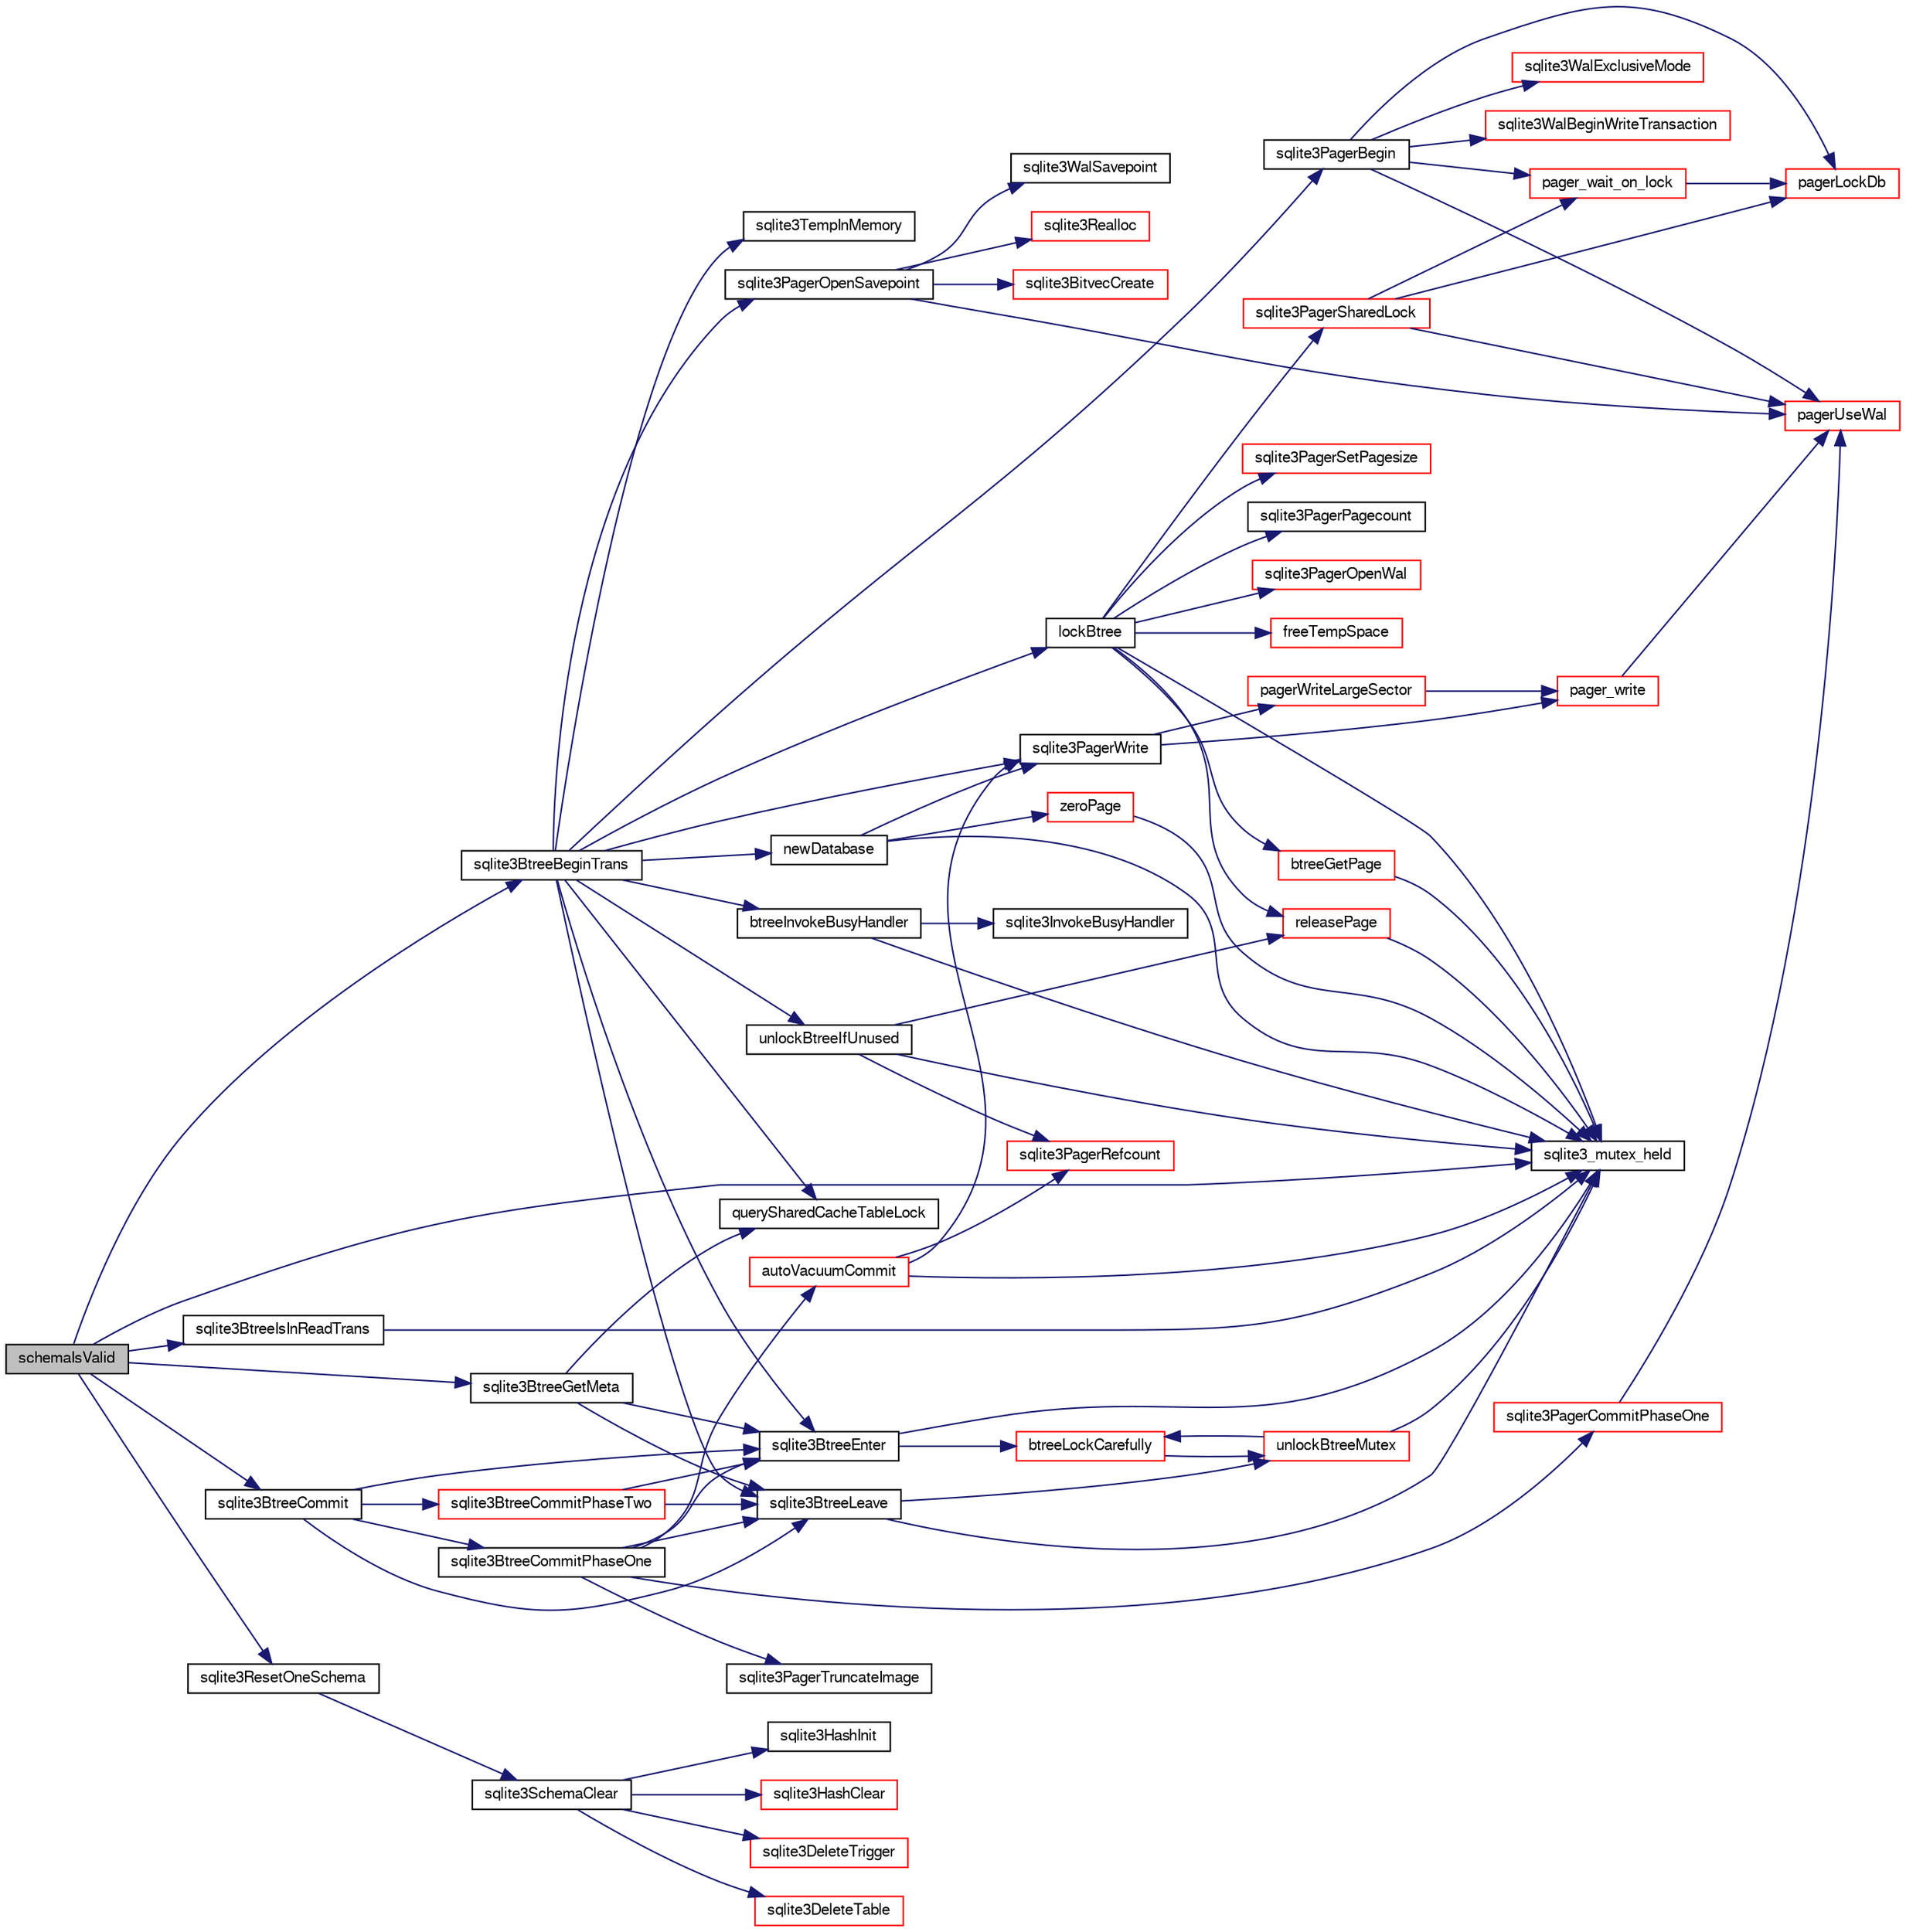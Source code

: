 digraph "schemaIsValid"
{
  edge [fontname="FreeSans",fontsize="10",labelfontname="FreeSans",labelfontsize="10"];
  node [fontname="FreeSans",fontsize="10",shape=record];
  rankdir="LR";
  Node284330 [label="schemaIsValid",height=0.2,width=0.4,color="black", fillcolor="grey75", style="filled", fontcolor="black"];
  Node284330 -> Node284331 [color="midnightblue",fontsize="10",style="solid",fontname="FreeSans"];
  Node284331 [label="sqlite3_mutex_held",height=0.2,width=0.4,color="black", fillcolor="white", style="filled",URL="$sqlite3_8c.html#acf77da68932b6bc163c5e68547ecc3e7"];
  Node284330 -> Node284332 [color="midnightblue",fontsize="10",style="solid",fontname="FreeSans"];
  Node284332 [label="sqlite3BtreeIsInReadTrans",height=0.2,width=0.4,color="black", fillcolor="white", style="filled",URL="$sqlite3_8c.html#a042d03b5e23a171bdb511e326a06b663"];
  Node284332 -> Node284331 [color="midnightblue",fontsize="10",style="solid",fontname="FreeSans"];
  Node284330 -> Node284333 [color="midnightblue",fontsize="10",style="solid",fontname="FreeSans"];
  Node284333 [label="sqlite3BtreeBeginTrans",height=0.2,width=0.4,color="black", fillcolor="white", style="filled",URL="$sqlite3_8c.html#a52d6706df15c67c22aa7d0e290c16bf5"];
  Node284333 -> Node284334 [color="midnightblue",fontsize="10",style="solid",fontname="FreeSans"];
  Node284334 [label="sqlite3BtreeEnter",height=0.2,width=0.4,color="black", fillcolor="white", style="filled",URL="$sqlite3_8c.html#afa05d700ca373993fe6b0525b867feff"];
  Node284334 -> Node284331 [color="midnightblue",fontsize="10",style="solid",fontname="FreeSans"];
  Node284334 -> Node284335 [color="midnightblue",fontsize="10",style="solid",fontname="FreeSans"];
  Node284335 [label="btreeLockCarefully",height=0.2,width=0.4,color="red", fillcolor="white", style="filled",URL="$sqlite3_8c.html#a796746b1c1e4d6926960636bd74c79d7"];
  Node284335 -> Node284337 [color="midnightblue",fontsize="10",style="solid",fontname="FreeSans"];
  Node284337 [label="unlockBtreeMutex",height=0.2,width=0.4,color="red", fillcolor="white", style="filled",URL="$sqlite3_8c.html#a29bc7d1c753dfa2af9fb296b7dc19a4a"];
  Node284337 -> Node284331 [color="midnightblue",fontsize="10",style="solid",fontname="FreeSans"];
  Node284337 -> Node284335 [color="midnightblue",fontsize="10",style="solid",fontname="FreeSans"];
  Node284333 -> Node284342 [color="midnightblue",fontsize="10",style="solid",fontname="FreeSans"];
  Node284342 [label="querySharedCacheTableLock",height=0.2,width=0.4,color="black", fillcolor="white", style="filled",URL="$sqlite3_8c.html#a248343a0d79235a90b955d801713d243"];
  Node284333 -> Node284343 [color="midnightblue",fontsize="10",style="solid",fontname="FreeSans"];
  Node284343 [label="lockBtree",height=0.2,width=0.4,color="black", fillcolor="white", style="filled",URL="$sqlite3_8c.html#a5b808194d3178be15705a420265cee9d"];
  Node284343 -> Node284331 [color="midnightblue",fontsize="10",style="solid",fontname="FreeSans"];
  Node284343 -> Node284344 [color="midnightblue",fontsize="10",style="solid",fontname="FreeSans"];
  Node284344 [label="sqlite3PagerSharedLock",height=0.2,width=0.4,color="red", fillcolor="white", style="filled",URL="$sqlite3_8c.html#a58c197b629fb6eaacf96c7add57c70df"];
  Node284344 -> Node284346 [color="midnightblue",fontsize="10",style="solid",fontname="FreeSans"];
  Node284346 [label="pagerUseWal",height=0.2,width=0.4,color="red", fillcolor="white", style="filled",URL="$sqlite3_8c.html#a31def80bfe1de9284d635ba190a5eb68"];
  Node284344 -> Node284625 [color="midnightblue",fontsize="10",style="solid",fontname="FreeSans"];
  Node284625 [label="pager_wait_on_lock",height=0.2,width=0.4,color="red", fillcolor="white", style="filled",URL="$sqlite3_8c.html#a181fa0432ae1cc12a783f8a11ea2021f"];
  Node284625 -> Node284626 [color="midnightblue",fontsize="10",style="solid",fontname="FreeSans"];
  Node284626 [label="pagerLockDb",height=0.2,width=0.4,color="red", fillcolor="white", style="filled",URL="$sqlite3_8c.html#a667bdac69bf20203e45cd8e899790bcc"];
  Node284344 -> Node284626 [color="midnightblue",fontsize="10",style="solid",fontname="FreeSans"];
  Node284343 -> Node284784 [color="midnightblue",fontsize="10",style="solid",fontname="FreeSans"];
  Node284784 [label="btreeGetPage",height=0.2,width=0.4,color="red", fillcolor="white", style="filled",URL="$sqlite3_8c.html#ac59679e30ceb0190614fbd19a7feb6de"];
  Node284784 -> Node284331 [color="midnightblue",fontsize="10",style="solid",fontname="FreeSans"];
  Node284343 -> Node284786 [color="midnightblue",fontsize="10",style="solid",fontname="FreeSans"];
  Node284786 [label="sqlite3PagerPagecount",height=0.2,width=0.4,color="black", fillcolor="white", style="filled",URL="$sqlite3_8c.html#ae82aaf561ce61faa15d4e228c45c3311"];
  Node284343 -> Node284762 [color="midnightblue",fontsize="10",style="solid",fontname="FreeSans"];
  Node284762 [label="sqlite3PagerOpenWal",height=0.2,width=0.4,color="red", fillcolor="white", style="filled",URL="$sqlite3_8c.html#a5e4116ab2def31c2c36e557fc6811d0d"];
  Node284343 -> Node284787 [color="midnightblue",fontsize="10",style="solid",fontname="FreeSans"];
  Node284787 [label="releasePage",height=0.2,width=0.4,color="red", fillcolor="white", style="filled",URL="$sqlite3_8c.html#a92c6fb14f9bcf117440c35116c26d6c4"];
  Node284787 -> Node284331 [color="midnightblue",fontsize="10",style="solid",fontname="FreeSans"];
  Node284343 -> Node284788 [color="midnightblue",fontsize="10",style="solid",fontname="FreeSans"];
  Node284788 [label="freeTempSpace",height=0.2,width=0.4,color="red", fillcolor="white", style="filled",URL="$sqlite3_8c.html#aec277d601edd310860ca5a81c99ed411"];
  Node284343 -> Node284651 [color="midnightblue",fontsize="10",style="solid",fontname="FreeSans"];
  Node284651 [label="sqlite3PagerSetPagesize",height=0.2,width=0.4,color="red", fillcolor="white", style="filled",URL="$sqlite3_8c.html#ab668348d5dcc0382c247c74b6358f16e"];
  Node284333 -> Node284789 [color="midnightblue",fontsize="10",style="solid",fontname="FreeSans"];
  Node284789 [label="sqlite3PagerBegin",height=0.2,width=0.4,color="black", fillcolor="white", style="filled",URL="$sqlite3_8c.html#a693d0ab5cecd4a8001da6fa21f44d99e"];
  Node284789 -> Node284346 [color="midnightblue",fontsize="10",style="solid",fontname="FreeSans"];
  Node284789 -> Node284740 [color="midnightblue",fontsize="10",style="solid",fontname="FreeSans"];
  Node284740 [label="sqlite3WalExclusiveMode",height=0.2,width=0.4,color="red", fillcolor="white", style="filled",URL="$sqlite3_8c.html#a1ca342ad565c5ae8dd3685e3aa0b731e"];
  Node284789 -> Node284626 [color="midnightblue",fontsize="10",style="solid",fontname="FreeSans"];
  Node284789 -> Node284790 [color="midnightblue",fontsize="10",style="solid",fontname="FreeSans"];
  Node284790 [label="sqlite3WalBeginWriteTransaction",height=0.2,width=0.4,color="red", fillcolor="white", style="filled",URL="$sqlite3_8c.html#a20c2ba1dcfe4c635dd2946f25af7a9f8"];
  Node284789 -> Node284625 [color="midnightblue",fontsize="10",style="solid",fontname="FreeSans"];
  Node284333 -> Node284791 [color="midnightblue",fontsize="10",style="solid",fontname="FreeSans"];
  Node284791 [label="sqlite3TempInMemory",height=0.2,width=0.4,color="black", fillcolor="white", style="filled",URL="$sqlite3_8c.html#a458449cdb4a6ca29650deb8af285a511"];
  Node284333 -> Node284792 [color="midnightblue",fontsize="10",style="solid",fontname="FreeSans"];
  Node284792 [label="newDatabase",height=0.2,width=0.4,color="black", fillcolor="white", style="filled",URL="$sqlite3_8c.html#a974c792d17dab330807b588197cae229"];
  Node284792 -> Node284331 [color="midnightblue",fontsize="10",style="solid",fontname="FreeSans"];
  Node284792 -> Node284684 [color="midnightblue",fontsize="10",style="solid",fontname="FreeSans"];
  Node284684 [label="sqlite3PagerWrite",height=0.2,width=0.4,color="black", fillcolor="white", style="filled",URL="$sqlite3_8c.html#ad4b8aee028ee99575b0748b299e04ed0"];
  Node284684 -> Node284685 [color="midnightblue",fontsize="10",style="solid",fontname="FreeSans"];
  Node284685 [label="pagerWriteLargeSector",height=0.2,width=0.4,color="red", fillcolor="white", style="filled",URL="$sqlite3_8c.html#a06334f0cc1c2dc95ffe29c2359928b92"];
  Node284685 -> Node284686 [color="midnightblue",fontsize="10",style="solid",fontname="FreeSans"];
  Node284686 [label="pager_write",height=0.2,width=0.4,color="red", fillcolor="white", style="filled",URL="$sqlite3_8c.html#aa5dbf1a9dcccf0aa140b04b81325517f"];
  Node284686 -> Node284346 [color="midnightblue",fontsize="10",style="solid",fontname="FreeSans"];
  Node284684 -> Node284686 [color="midnightblue",fontsize="10",style="solid",fontname="FreeSans"];
  Node284792 -> Node284793 [color="midnightblue",fontsize="10",style="solid",fontname="FreeSans"];
  Node284793 [label="zeroPage",height=0.2,width=0.4,color="red", fillcolor="white", style="filled",URL="$sqlite3_8c.html#a1c974ee71f86cb74370ca21e5e6cdb14"];
  Node284793 -> Node284331 [color="midnightblue",fontsize="10",style="solid",fontname="FreeSans"];
  Node284333 -> Node284795 [color="midnightblue",fontsize="10",style="solid",fontname="FreeSans"];
  Node284795 [label="unlockBtreeIfUnused",height=0.2,width=0.4,color="black", fillcolor="white", style="filled",URL="$sqlite3_8c.html#ada198bfad4d2c61e88bd9317e98cc96c"];
  Node284795 -> Node284331 [color="midnightblue",fontsize="10",style="solid",fontname="FreeSans"];
  Node284795 -> Node284796 [color="midnightblue",fontsize="10",style="solid",fontname="FreeSans"];
  Node284796 [label="sqlite3PagerRefcount",height=0.2,width=0.4,color="red", fillcolor="white", style="filled",URL="$sqlite3_8c.html#a865a3e27288083a9cdfd8de2ba365d80"];
  Node284795 -> Node284787 [color="midnightblue",fontsize="10",style="solid",fontname="FreeSans"];
  Node284333 -> Node284797 [color="midnightblue",fontsize="10",style="solid",fontname="FreeSans"];
  Node284797 [label="btreeInvokeBusyHandler",height=0.2,width=0.4,color="black", fillcolor="white", style="filled",URL="$sqlite3_8c.html#a15058f7fc35aedcd18a3fc5067c10b9c"];
  Node284797 -> Node284331 [color="midnightblue",fontsize="10",style="solid",fontname="FreeSans"];
  Node284797 -> Node284798 [color="midnightblue",fontsize="10",style="solid",fontname="FreeSans"];
  Node284798 [label="sqlite3InvokeBusyHandler",height=0.2,width=0.4,color="black", fillcolor="white", style="filled",URL="$sqlite3_8c.html#a1b5b1c39ca97eec9295a3faa911abe0e"];
  Node284333 -> Node284684 [color="midnightblue",fontsize="10",style="solid",fontname="FreeSans"];
  Node284333 -> Node284799 [color="midnightblue",fontsize="10",style="solid",fontname="FreeSans"];
  Node284799 [label="sqlite3PagerOpenSavepoint",height=0.2,width=0.4,color="black", fillcolor="white", style="filled",URL="$sqlite3_8c.html#a5b4b3aed3fa0147c327fa7497e25be98"];
  Node284799 -> Node284545 [color="midnightblue",fontsize="10",style="solid",fontname="FreeSans"];
  Node284545 [label="sqlite3Realloc",height=0.2,width=0.4,color="red", fillcolor="white", style="filled",URL="$sqlite3_8c.html#ad53aefdfc088f622e23ffe838201fe22"];
  Node284799 -> Node284671 [color="midnightblue",fontsize="10",style="solid",fontname="FreeSans"];
  Node284671 [label="sqlite3BitvecCreate",height=0.2,width=0.4,color="red", fillcolor="white", style="filled",URL="$sqlite3_8c.html#a0a60c2422cf28790767f5bc7598514ee"];
  Node284799 -> Node284346 [color="midnightblue",fontsize="10",style="solid",fontname="FreeSans"];
  Node284799 -> Node284800 [color="midnightblue",fontsize="10",style="solid",fontname="FreeSans"];
  Node284800 [label="sqlite3WalSavepoint",height=0.2,width=0.4,color="black", fillcolor="white", style="filled",URL="$sqlite3_8c.html#ade4ab202b77ef14a81540a873b929013"];
  Node284333 -> Node284682 [color="midnightblue",fontsize="10",style="solid",fontname="FreeSans"];
  Node284682 [label="sqlite3BtreeLeave",height=0.2,width=0.4,color="black", fillcolor="white", style="filled",URL="$sqlite3_8c.html#a460e4f89d1aeef4b4d334cfe8165da89"];
  Node284682 -> Node284337 [color="midnightblue",fontsize="10",style="solid",fontname="FreeSans"];
  Node284682 -> Node284331 [color="midnightblue",fontsize="10",style="solid",fontname="FreeSans"];
  Node284330 -> Node284801 [color="midnightblue",fontsize="10",style="solid",fontname="FreeSans"];
  Node284801 [label="sqlite3BtreeGetMeta",height=0.2,width=0.4,color="black", fillcolor="white", style="filled",URL="$sqlite3_8c.html#aa1124ad3e3ee4dada2aa96eebd4e9c9a"];
  Node284801 -> Node284334 [color="midnightblue",fontsize="10",style="solid",fontname="FreeSans"];
  Node284801 -> Node284342 [color="midnightblue",fontsize="10",style="solid",fontname="FreeSans"];
  Node284801 -> Node284682 [color="midnightblue",fontsize="10",style="solid",fontname="FreeSans"];
  Node284330 -> Node284802 [color="midnightblue",fontsize="10",style="solid",fontname="FreeSans"];
  Node284802 [label="sqlite3ResetOneSchema",height=0.2,width=0.4,color="black", fillcolor="white", style="filled",URL="$sqlite3_8c.html#aae32656cb46c5449ae7c53fc8aa27887"];
  Node284802 -> Node284803 [color="midnightblue",fontsize="10",style="solid",fontname="FreeSans"];
  Node284803 [label="sqlite3SchemaClear",height=0.2,width=0.4,color="black", fillcolor="white", style="filled",URL="$sqlite3_8c.html#a927c603430267e42c56ab38ca221322a"];
  Node284803 -> Node284804 [color="midnightblue",fontsize="10",style="solid",fontname="FreeSans"];
  Node284804 [label="sqlite3HashInit",height=0.2,width=0.4,color="black", fillcolor="white", style="filled",URL="$sqlite3_8c.html#a666b28838d58955f60dccd84931fdf75"];
  Node284803 -> Node284805 [color="midnightblue",fontsize="10",style="solid",fontname="FreeSans"];
  Node284805 [label="sqlite3HashClear",height=0.2,width=0.4,color="red", fillcolor="white", style="filled",URL="$sqlite3_8c.html#acc7a2dfa6603c59af14b3792fe463c73"];
  Node284803 -> Node284806 [color="midnightblue",fontsize="10",style="solid",fontname="FreeSans"];
  Node284806 [label="sqlite3DeleteTrigger",height=0.2,width=0.4,color="red", fillcolor="white", style="filled",URL="$sqlite3_8c.html#a4be7bebe98d17357fb3fa8cdb3b795f3"];
  Node284803 -> Node284813 [color="midnightblue",fontsize="10",style="solid",fontname="FreeSans"];
  Node284813 [label="sqlite3DeleteTable",height=0.2,width=0.4,color="red", fillcolor="white", style="filled",URL="$sqlite3_8c.html#a7fd3d507375a381a3807f92735318973"];
  Node284330 -> Node285238 [color="midnightblue",fontsize="10",style="solid",fontname="FreeSans"];
  Node285238 [label="sqlite3BtreeCommit",height=0.2,width=0.4,color="black", fillcolor="white", style="filled",URL="$sqlite3_8c.html#a8e56ab314556935f9f73080147d26419"];
  Node285238 -> Node284334 [color="midnightblue",fontsize="10",style="solid",fontname="FreeSans"];
  Node285238 -> Node284941 [color="midnightblue",fontsize="10",style="solid",fontname="FreeSans"];
  Node284941 [label="sqlite3BtreeCommitPhaseOne",height=0.2,width=0.4,color="black", fillcolor="white", style="filled",URL="$sqlite3_8c.html#ae266cba101e64ad99a166f237532e262"];
  Node284941 -> Node284334 [color="midnightblue",fontsize="10",style="solid",fontname="FreeSans"];
  Node284941 -> Node284942 [color="midnightblue",fontsize="10",style="solid",fontname="FreeSans"];
  Node284942 [label="autoVacuumCommit",height=0.2,width=0.4,color="red", fillcolor="white", style="filled",URL="$sqlite3_8c.html#a809d22c6311135ae3048adf41febaef0"];
  Node284942 -> Node284796 [color="midnightblue",fontsize="10",style="solid",fontname="FreeSans"];
  Node284942 -> Node284331 [color="midnightblue",fontsize="10",style="solid",fontname="FreeSans"];
  Node284942 -> Node284684 [color="midnightblue",fontsize="10",style="solid",fontname="FreeSans"];
  Node284941 -> Node284682 [color="midnightblue",fontsize="10",style="solid",fontname="FreeSans"];
  Node284941 -> Node284968 [color="midnightblue",fontsize="10",style="solid",fontname="FreeSans"];
  Node284968 [label="sqlite3PagerTruncateImage",height=0.2,width=0.4,color="black", fillcolor="white", style="filled",URL="$sqlite3_8c.html#ac6c0a8a9bec3fa3595f1d4bba98a3010"];
  Node284941 -> Node284969 [color="midnightblue",fontsize="10",style="solid",fontname="FreeSans"];
  Node284969 [label="sqlite3PagerCommitPhaseOne",height=0.2,width=0.4,color="red", fillcolor="white", style="filled",URL="$sqlite3_8c.html#a2baf986bff9120486e9acc5951494ea7"];
  Node284969 -> Node284346 [color="midnightblue",fontsize="10",style="solid",fontname="FreeSans"];
  Node285238 -> Node284982 [color="midnightblue",fontsize="10",style="solid",fontname="FreeSans"];
  Node284982 [label="sqlite3BtreeCommitPhaseTwo",height=0.2,width=0.4,color="red", fillcolor="white", style="filled",URL="$sqlite3_8c.html#a84764f43cb4ca50bcac1fc674e8d6dd9"];
  Node284982 -> Node284334 [color="midnightblue",fontsize="10",style="solid",fontname="FreeSans"];
  Node284982 -> Node284682 [color="midnightblue",fontsize="10",style="solid",fontname="FreeSans"];
  Node285238 -> Node284682 [color="midnightblue",fontsize="10",style="solid",fontname="FreeSans"];
}
